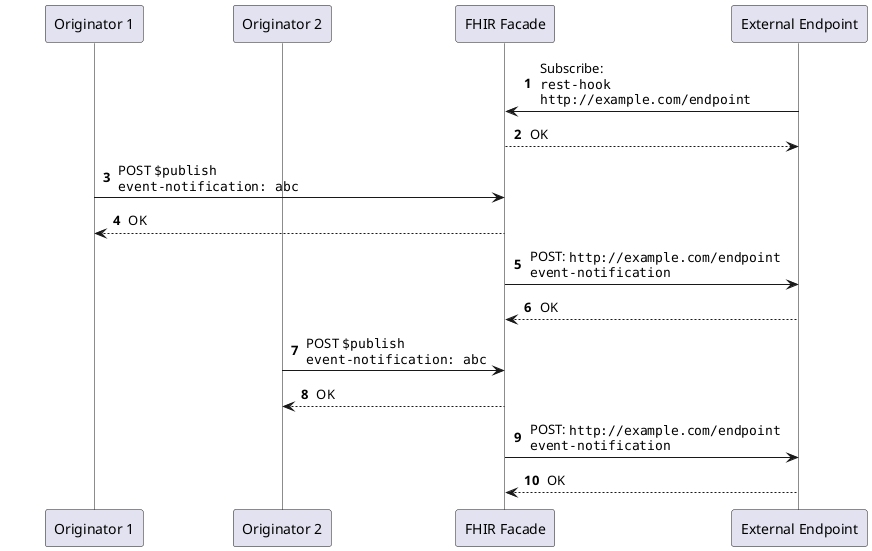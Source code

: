 @startuml
skinparam NoteTextAlignment left
skinparam Padding 2
skinparam ParticipantPadding 40
skinparam LifelineStrategy solid
autonumber

participant "Originator 1" as O1
participant "Originator 2" as O2
participant "FHIR Facade"  as S
participant "External Endpoint" as E

E -> S : Subscribe:\n""rest-hook""\n""http://example.com/endpoint""
return OK

O1 -> S : POST ""$publish""\n""event-notification: abc""
return OK

S -> E : POST: ""http://example.com/endpoint""\n""event-notification""
return OK

O2 -> S : POST ""$publish""\n""event-notification: abc""
return OK

S -> E : POST: ""http://example.com/endpoint""\n""event-notification""
return OK

@enduml